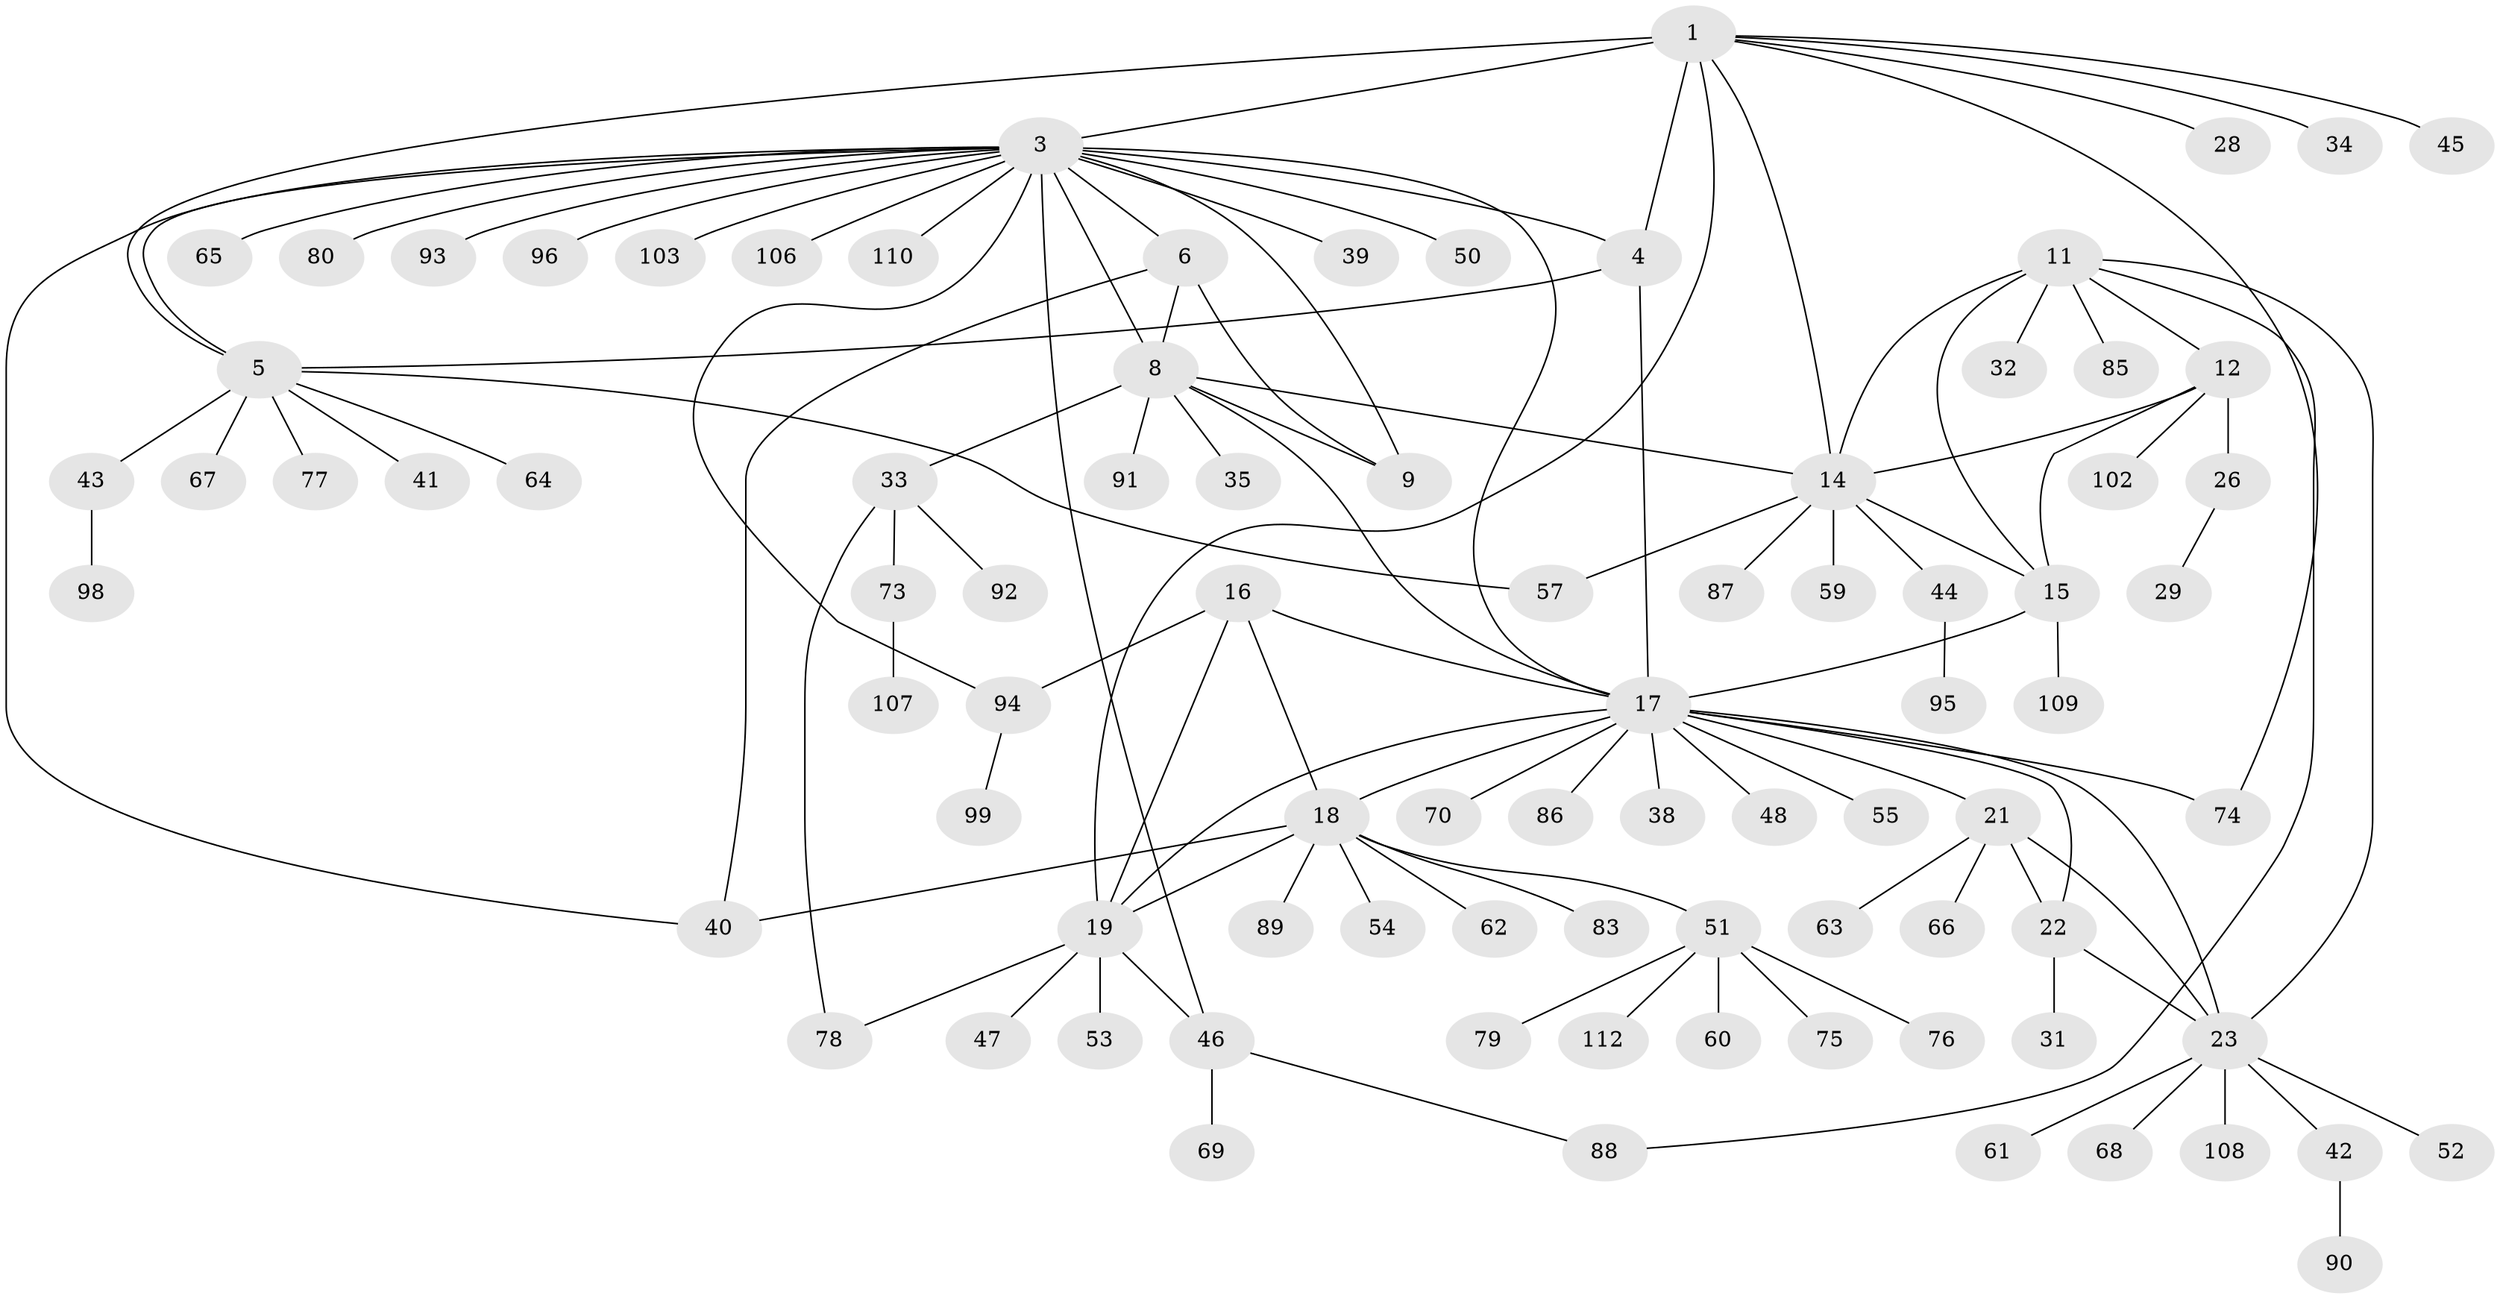 // Generated by graph-tools (version 1.1) at 2025/24/03/03/25 07:24:09]
// undirected, 87 vertices, 115 edges
graph export_dot {
graph [start="1"]
  node [color=gray90,style=filled];
  1 [super="+2"];
  3 [super="+7"];
  4;
  5 [super="+37"];
  6 [super="+72"];
  8 [super="+10"];
  9;
  11 [super="+13"];
  12 [super="+30"];
  14 [super="+104"];
  15 [super="+58"];
  16 [super="+20"];
  17 [super="+25"];
  18 [super="+81"];
  19 [super="+71"];
  21 [super="+27"];
  22 [super="+100"];
  23 [super="+24"];
  26 [super="+105"];
  28;
  29;
  31;
  32;
  33 [super="+36"];
  34;
  35;
  38;
  39;
  40;
  41;
  42;
  43;
  44 [super="+49"];
  45;
  46 [super="+111"];
  47;
  48;
  50;
  51 [super="+56"];
  52;
  53;
  54;
  55;
  57;
  59;
  60;
  61;
  62;
  63;
  64;
  65;
  66;
  67 [super="+82"];
  68 [super="+84"];
  69;
  70;
  73;
  74;
  75;
  76;
  77;
  78;
  79;
  80;
  83 [super="+101"];
  85;
  86;
  87;
  88;
  89;
  90;
  91;
  92;
  93;
  94 [super="+97"];
  95;
  96;
  98;
  99;
  102;
  103;
  106;
  107;
  108;
  109;
  110;
  112;
  1 -- 3 [weight=2];
  1 -- 4 [weight=2];
  1 -- 5 [weight=2];
  1 -- 19;
  1 -- 45;
  1 -- 34;
  1 -- 74;
  1 -- 14;
  1 -- 28;
  3 -- 4;
  3 -- 5;
  3 -- 39;
  3 -- 40;
  3 -- 46;
  3 -- 93;
  3 -- 94;
  3 -- 96;
  3 -- 65;
  3 -- 6;
  3 -- 103;
  3 -- 8 [weight=2];
  3 -- 9;
  3 -- 106;
  3 -- 110;
  3 -- 80;
  3 -- 17;
  3 -- 50;
  4 -- 5;
  4 -- 17;
  5 -- 41;
  5 -- 43;
  5 -- 57;
  5 -- 64;
  5 -- 67;
  5 -- 77;
  6 -- 8 [weight=2];
  6 -- 9;
  6 -- 40;
  8 -- 9 [weight=2];
  8 -- 33;
  8 -- 35;
  8 -- 91;
  8 -- 17;
  8 -- 14;
  11 -- 12 [weight=2];
  11 -- 14 [weight=2];
  11 -- 15 [weight=2];
  11 -- 32;
  11 -- 85;
  11 -- 23;
  11 -- 88;
  12 -- 14;
  12 -- 15;
  12 -- 26;
  12 -- 102;
  14 -- 15;
  14 -- 44;
  14 -- 57;
  14 -- 59;
  14 -- 87;
  15 -- 17;
  15 -- 109;
  16 -- 17 [weight=2];
  16 -- 18 [weight=2];
  16 -- 19 [weight=2];
  16 -- 94;
  17 -- 18;
  17 -- 19;
  17 -- 38;
  17 -- 48;
  17 -- 55;
  17 -- 70;
  17 -- 74;
  17 -- 86;
  17 -- 21;
  17 -- 22;
  17 -- 23 [weight=2];
  18 -- 19;
  18 -- 51;
  18 -- 54;
  18 -- 62;
  18 -- 83;
  18 -- 40;
  18 -- 89;
  19 -- 46;
  19 -- 47;
  19 -- 53;
  19 -- 78;
  21 -- 22;
  21 -- 23 [weight=2];
  21 -- 63;
  21 -- 66;
  22 -- 23 [weight=2];
  22 -- 31;
  23 -- 42;
  23 -- 52;
  23 -- 61;
  23 -- 68;
  23 -- 108;
  26 -- 29;
  33 -- 78;
  33 -- 73;
  33 -- 92;
  42 -- 90;
  43 -- 98;
  44 -- 95;
  46 -- 69;
  46 -- 88;
  51 -- 60;
  51 -- 79;
  51 -- 112;
  51 -- 75;
  51 -- 76;
  73 -- 107;
  94 -- 99;
}
